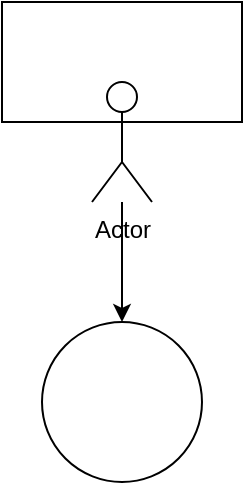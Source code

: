 <mxfile version="22.1.5" type="github">
  <diagram name="Stránka-1" id="951FYTE5dDydaC981Dtf">
    <mxGraphModel dx="1431" dy="748" grid="1" gridSize="10" guides="1" tooltips="1" connect="1" arrows="1" fold="1" page="1" pageScale="1" pageWidth="827" pageHeight="1169" math="0" shadow="0">
      <root>
        <mxCell id="0" />
        <mxCell id="1" parent="0" />
        <mxCell id="JmXJE_Q1yOTrepqEHo0f-1" value="" style="rounded=0;whiteSpace=wrap;html=1;" parent="1" vertex="1">
          <mxGeometry x="285" y="310" width="120" height="60" as="geometry" />
        </mxCell>
        <mxCell id="J4Ba_1ifq-t-_J1fq2xJ-2" value="" style="edgeStyle=orthogonalEdgeStyle;rounded=0;orthogonalLoop=1;jettySize=auto;html=1;" parent="1" source="JmXJE_Q1yOTrepqEHo0f-2" target="J4Ba_1ifq-t-_J1fq2xJ-1" edge="1">
          <mxGeometry relative="1" as="geometry" />
        </mxCell>
        <mxCell id="JmXJE_Q1yOTrepqEHo0f-2" value="Actor" style="shape=umlActor;verticalLabelPosition=bottom;verticalAlign=top;html=1;outlineConnect=0;" parent="1" vertex="1">
          <mxGeometry x="330" y="350" width="30" height="60" as="geometry" />
        </mxCell>
        <mxCell id="J4Ba_1ifq-t-_J1fq2xJ-1" value="" style="ellipse;whiteSpace=wrap;html=1;verticalAlign=top;" parent="1" vertex="1">
          <mxGeometry x="305" y="470" width="80" height="80" as="geometry" />
        </mxCell>
      </root>
    </mxGraphModel>
  </diagram>
</mxfile>
